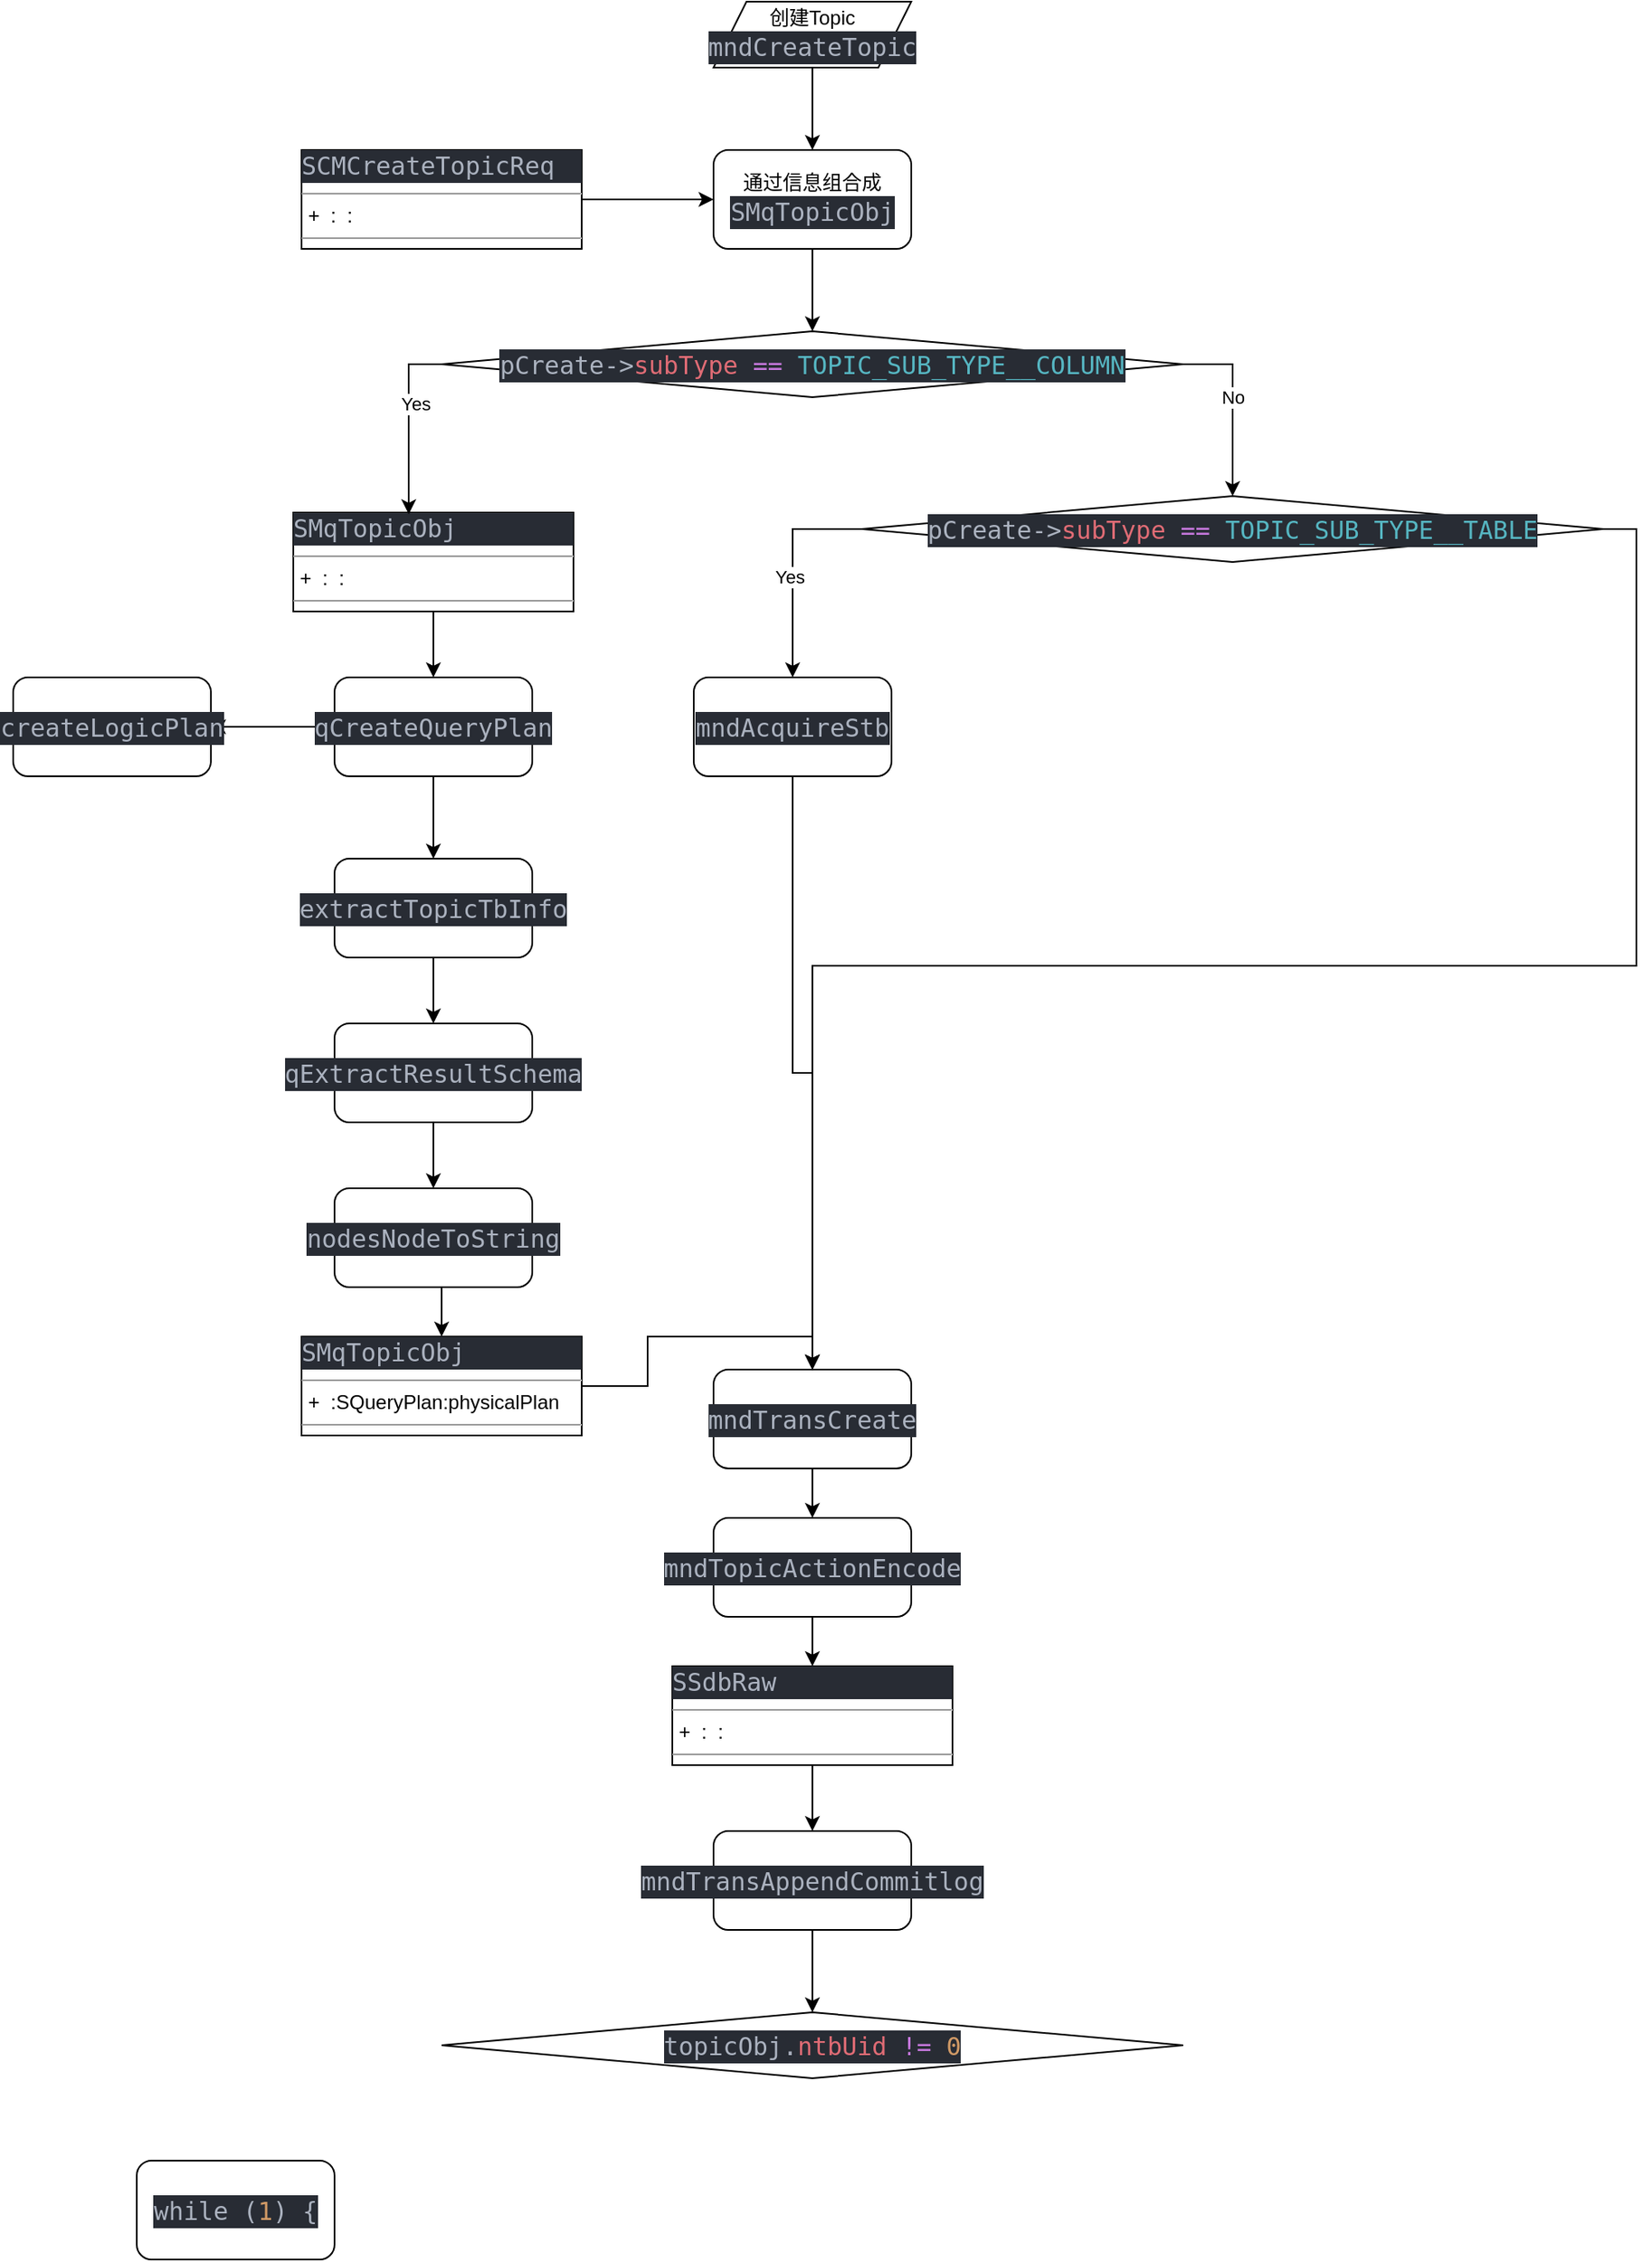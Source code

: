 <mxfile version="22.0.4" type="github">
  <diagram name="第 1 页" id="Yz7k1QRQxPCicQdh6aeH">
    <mxGraphModel dx="2284" dy="791" grid="1" gridSize="10" guides="1" tooltips="1" connect="1" arrows="1" fold="1" page="1" pageScale="1" pageWidth="850" pageHeight="1100" math="0" shadow="0">
      <root>
        <mxCell id="0" />
        <mxCell id="1" parent="0" />
        <mxCell id="jr1DzIWFsM0A-hUPOzlj-31" style="edgeStyle=orthogonalEdgeStyle;rounded=0;orthogonalLoop=1;jettySize=auto;html=1;exitX=0.5;exitY=1;exitDx=0;exitDy=0;entryX=0.5;entryY=0;entryDx=0;entryDy=0;" parent="1" source="jr1DzIWFsM0A-hUPOzlj-2" target="jr1DzIWFsM0A-hUPOzlj-6" edge="1">
          <mxGeometry relative="1" as="geometry" />
        </mxCell>
        <mxCell id="jr1DzIWFsM0A-hUPOzlj-2" value="&lt;div&gt;通过信息组合成&lt;/div&gt;&lt;div&gt;&lt;div style=&quot;color: rgb(171, 178, 191); background-color: rgb(40, 44, 52); font-family: &amp;quot;Cascadia Code&amp;quot;, &amp;quot;Cascadia Code&amp;quot;, monospace, &amp;quot;Droid Sans Mono&amp;quot;, &amp;quot;monospace&amp;quot;, monospace; font-weight: normal; font-size: 15px; line-height: 20px;&quot;&gt;&lt;div&gt;SMqTopicObj&lt;/div&gt;&lt;/div&gt;&lt;/div&gt;" style="rounded=1;whiteSpace=wrap;html=1;" parent="1" vertex="1">
          <mxGeometry x="320" y="200" width="120" height="60" as="geometry" />
        </mxCell>
        <mxCell id="jr1DzIWFsM0A-hUPOzlj-29" style="edgeStyle=orthogonalEdgeStyle;rounded=0;orthogonalLoop=1;jettySize=auto;html=1;entryX=0.5;entryY=0;entryDx=0;entryDy=0;" parent="1" source="jr1DzIWFsM0A-hUPOzlj-3" target="jr1DzIWFsM0A-hUPOzlj-2" edge="1">
          <mxGeometry relative="1" as="geometry" />
        </mxCell>
        <mxCell id="jr1DzIWFsM0A-hUPOzlj-3" value="&lt;div&gt;创建Topic&lt;/div&gt;&lt;div&gt;&lt;div style=&quot;color: rgb(171, 178, 191); background-color: rgb(40, 44, 52); font-family: &amp;quot;Cascadia Code&amp;quot;, &amp;quot;Cascadia Code&amp;quot;, monospace, &amp;quot;Droid Sans Mono&amp;quot;, &amp;quot;monospace&amp;quot;, monospace; font-weight: normal; font-size: 15px; line-height: 20px;&quot;&gt;&lt;div&gt;mndCreateTopic&lt;/div&gt;&lt;/div&gt;&lt;/div&gt;" style="shape=parallelogram;perimeter=parallelogramPerimeter;whiteSpace=wrap;html=1;fixedSize=1;" parent="1" vertex="1">
          <mxGeometry x="320" y="110" width="120" height="40" as="geometry" />
        </mxCell>
        <mxCell id="jr1DzIWFsM0A-hUPOzlj-30" style="edgeStyle=orthogonalEdgeStyle;rounded=0;orthogonalLoop=1;jettySize=auto;html=1;" parent="1" source="jr1DzIWFsM0A-hUPOzlj-5" target="jr1DzIWFsM0A-hUPOzlj-2" edge="1">
          <mxGeometry relative="1" as="geometry" />
        </mxCell>
        <mxCell id="jr1DzIWFsM0A-hUPOzlj-5" value="&lt;div style=&quot;color: rgb(171, 178, 191); background-color: rgb(40, 44, 52); font-family: &amp;quot;Cascadia Code&amp;quot;, &amp;quot;Cascadia Code&amp;quot;, monospace, &amp;quot;Droid Sans Mono&amp;quot;, &amp;quot;monospace&amp;quot;, monospace; font-weight: normal; font-size: 16px; line-height: 22px;&quot;&gt;&lt;div style=&quot;color: rgb(171, 178, 191); background-color: rgb(40, 44, 52); font-family: &amp;quot;Cascadia Code&amp;quot;, &amp;quot;Cascadia Code&amp;quot;, monospace, &amp;quot;Droid Sans Mono&amp;quot;, &amp;quot;monospace&amp;quot;, monospace; font-weight: normal; font-size: 15px; line-height: 20px;&quot;&gt;&lt;div&gt;SCMCreateTopicReq&lt;/div&gt;&lt;/div&gt;&lt;/div&gt;&lt;hr size=&quot;1&quot;&gt;&lt;p style=&quot;margin:0px;margin-left:4px;&quot;&gt;+&amp;nbsp; :&amp;nbsp; : &lt;br&gt;&lt;/p&gt;&lt;hr size=&quot;1&quot;&gt;" style="verticalAlign=top;align=left;overflow=fill;fontSize=12;fontFamily=Helvetica;html=1;whiteSpace=wrap;" parent="1" vertex="1">
          <mxGeometry x="70" y="200" width="170" height="60" as="geometry" />
        </mxCell>
        <mxCell id="jr1DzIWFsM0A-hUPOzlj-16" style="edgeStyle=orthogonalEdgeStyle;rounded=0;orthogonalLoop=1;jettySize=auto;html=1;exitX=1;exitY=0.5;exitDx=0;exitDy=0;" parent="1" source="jr1DzIWFsM0A-hUPOzlj-6" target="jr1DzIWFsM0A-hUPOzlj-14" edge="1">
          <mxGeometry relative="1" as="geometry" />
        </mxCell>
        <mxCell id="jr1DzIWFsM0A-hUPOzlj-17" value="No" style="edgeLabel;html=1;align=center;verticalAlign=middle;resizable=0;points=[];" parent="jr1DzIWFsM0A-hUPOzlj-16" vertex="1" connectable="0">
          <mxGeometry x="-0.091" relative="1" as="geometry">
            <mxPoint as="offset" />
          </mxGeometry>
        </mxCell>
        <mxCell id="jr1DzIWFsM0A-hUPOzlj-6" value="&lt;div style=&quot;color: rgb(171, 178, 191); background-color: rgb(40, 44, 52); font-family: &amp;quot;Cascadia Code&amp;quot;, &amp;quot;Cascadia Code&amp;quot;, monospace, &amp;quot;Droid Sans Mono&amp;quot;, &amp;quot;monospace&amp;quot;, monospace; font-weight: normal; font-size: 15px; line-height: 20px;&quot;&gt;&lt;div&gt;pCreate&lt;span style=&quot;color: #abb2bf;&quot;&gt;-&amp;gt;&lt;/span&gt;&lt;span style=&quot;color: #e06c75;&quot;&gt;subType&lt;/span&gt;&lt;span style=&quot;color: #abb2bf;&quot;&gt; &lt;/span&gt;&lt;span style=&quot;color: #c678dd;&quot;&gt;==&lt;/span&gt;&lt;span style=&quot;color: #abb2bf;&quot;&gt; &lt;/span&gt;&lt;span style=&quot;color: #56b6c2;&quot;&gt;TOPIC_SUB_TYPE__COLUMN&lt;/span&gt;&lt;/div&gt;&lt;/div&gt;" style="rhombus;whiteSpace=wrap;html=1;" parent="1" vertex="1">
          <mxGeometry x="155" y="310" width="450" height="40" as="geometry" />
        </mxCell>
        <mxCell id="jr1DzIWFsM0A-hUPOzlj-32" style="edgeStyle=orthogonalEdgeStyle;rounded=0;orthogonalLoop=1;jettySize=auto;html=1;exitX=0.5;exitY=1;exitDx=0;exitDy=0;entryX=0.5;entryY=0;entryDx=0;entryDy=0;" parent="1" source="jr1DzIWFsM0A-hUPOzlj-8" target="jr1DzIWFsM0A-hUPOzlj-9" edge="1">
          <mxGeometry relative="1" as="geometry" />
        </mxCell>
        <mxCell id="jr1DzIWFsM0A-hUPOzlj-8" value="&lt;div style=&quot;color: rgb(171, 178, 191); background-color: rgb(40, 44, 52); font-family: &amp;quot;Cascadia Code&amp;quot;, &amp;quot;Cascadia Code&amp;quot;, monospace, &amp;quot;Droid Sans Mono&amp;quot;, &amp;quot;monospace&amp;quot;, monospace; font-weight: normal; font-size: 16px; line-height: 22px;&quot;&gt;&lt;div style=&quot;color: rgb(171, 178, 191); background-color: rgb(40, 44, 52); font-family: &amp;quot;Cascadia Code&amp;quot;, &amp;quot;Cascadia Code&amp;quot;, monospace, &amp;quot;Droid Sans Mono&amp;quot;, &amp;quot;monospace&amp;quot;, monospace; font-weight: normal; font-size: 15px; line-height: 20px;&quot;&gt;&lt;div&gt;&lt;div style=&quot;color: rgb(171, 178, 191); background-color: rgb(40, 44, 52); font-family: &amp;quot;Cascadia Code&amp;quot;, &amp;quot;Cascadia Code&amp;quot;, monospace, &amp;quot;Droid Sans Mono&amp;quot;, &amp;quot;monospace&amp;quot;, monospace; font-weight: normal; font-size: 15px; line-height: 20px;&quot;&gt;&lt;div&gt;SMqTopicObj&lt;/div&gt;&lt;/div&gt;&lt;/div&gt;&lt;/div&gt;&lt;/div&gt;&lt;hr size=&quot;1&quot;&gt;&lt;p style=&quot;margin:0px;margin-left:4px;&quot;&gt;+&amp;nbsp; :&amp;nbsp; : &lt;br&gt;&lt;/p&gt;&lt;hr size=&quot;1&quot;&gt;" style="verticalAlign=top;align=left;overflow=fill;fontSize=12;fontFamily=Helvetica;html=1;whiteSpace=wrap;" parent="1" vertex="1">
          <mxGeometry x="65" y="420" width="170" height="60" as="geometry" />
        </mxCell>
        <mxCell id="jr1DzIWFsM0A-hUPOzlj-33" style="edgeStyle=orthogonalEdgeStyle;rounded=0;orthogonalLoop=1;jettySize=auto;html=1;exitX=0.5;exitY=1;exitDx=0;exitDy=0;entryX=0.5;entryY=0;entryDx=0;entryDy=0;" parent="1" source="jr1DzIWFsM0A-hUPOzlj-9" target="jr1DzIWFsM0A-hUPOzlj-11" edge="1">
          <mxGeometry relative="1" as="geometry" />
        </mxCell>
        <mxCell id="jr1DzIWFsM0A-hUPOzlj-37" style="edgeStyle=orthogonalEdgeStyle;rounded=0;orthogonalLoop=1;jettySize=auto;html=1;entryX=1;entryY=0.5;entryDx=0;entryDy=0;" parent="1" source="jr1DzIWFsM0A-hUPOzlj-9" target="jr1DzIWFsM0A-hUPOzlj-10" edge="1">
          <mxGeometry relative="1" as="geometry" />
        </mxCell>
        <mxCell id="jr1DzIWFsM0A-hUPOzlj-9" value="&lt;div style=&quot;color: rgb(171, 178, 191); background-color: rgb(40, 44, 52); font-family: &amp;quot;Cascadia Code&amp;quot;, &amp;quot;Cascadia Code&amp;quot;, monospace, &amp;quot;Droid Sans Mono&amp;quot;, &amp;quot;monospace&amp;quot;, monospace; font-weight: normal; font-size: 15px; line-height: 20px;&quot;&gt;&lt;div&gt;qCreateQueryPlan&lt;/div&gt;&lt;/div&gt;" style="rounded=1;whiteSpace=wrap;html=1;" parent="1" vertex="1">
          <mxGeometry x="90" y="520" width="120" height="60" as="geometry" />
        </mxCell>
        <mxCell id="jr1DzIWFsM0A-hUPOzlj-10" value="&lt;div style=&quot;color: rgb(171, 178, 191); background-color: rgb(40, 44, 52); font-family: &amp;quot;Cascadia Code&amp;quot;, &amp;quot;Cascadia Code&amp;quot;, monospace, &amp;quot;Droid Sans Mono&amp;quot;, &amp;quot;monospace&amp;quot;, monospace; font-weight: normal; font-size: 15px; line-height: 20px;&quot;&gt;&lt;div&gt;createLogicPlan&lt;/div&gt;&lt;/div&gt;" style="rounded=1;whiteSpace=wrap;html=1;" parent="1" vertex="1">
          <mxGeometry x="-105" y="520" width="120" height="60" as="geometry" />
        </mxCell>
        <mxCell id="jr1DzIWFsM0A-hUPOzlj-34" style="edgeStyle=orthogonalEdgeStyle;rounded=0;orthogonalLoop=1;jettySize=auto;html=1;exitX=0.5;exitY=1;exitDx=0;exitDy=0;entryX=0.5;entryY=0;entryDx=0;entryDy=0;" parent="1" source="jr1DzIWFsM0A-hUPOzlj-11" target="jr1DzIWFsM0A-hUPOzlj-12" edge="1">
          <mxGeometry relative="1" as="geometry" />
        </mxCell>
        <mxCell id="jr1DzIWFsM0A-hUPOzlj-11" value="&lt;div style=&quot;color: rgb(171, 178, 191); background-color: rgb(40, 44, 52); font-family: &amp;quot;Cascadia Code&amp;quot;, &amp;quot;Cascadia Code&amp;quot;, monospace, &amp;quot;Droid Sans Mono&amp;quot;, &amp;quot;monospace&amp;quot;, monospace; font-weight: normal; font-size: 15px; line-height: 20px;&quot;&gt;&lt;div&gt;extractTopicTbInfo&lt;/div&gt;&lt;/div&gt;" style="rounded=1;whiteSpace=wrap;html=1;" parent="1" vertex="1">
          <mxGeometry x="90" y="630" width="120" height="60" as="geometry" />
        </mxCell>
        <mxCell id="jr1DzIWFsM0A-hUPOzlj-35" style="edgeStyle=orthogonalEdgeStyle;rounded=0;orthogonalLoop=1;jettySize=auto;html=1;exitX=0.5;exitY=1;exitDx=0;exitDy=0;entryX=0.5;entryY=0;entryDx=0;entryDy=0;" parent="1" source="jr1DzIWFsM0A-hUPOzlj-12" target="jr1DzIWFsM0A-hUPOzlj-13" edge="1">
          <mxGeometry relative="1" as="geometry" />
        </mxCell>
        <mxCell id="jr1DzIWFsM0A-hUPOzlj-12" value="&lt;div style=&quot;color: rgb(171, 178, 191); background-color: rgb(40, 44, 52); font-family: &amp;quot;Cascadia Code&amp;quot;, &amp;quot;Cascadia Code&amp;quot;, monospace, &amp;quot;Droid Sans Mono&amp;quot;, &amp;quot;monospace&amp;quot;, monospace; font-weight: normal; font-size: 15px; line-height: 20px;&quot;&gt;&lt;div&gt;qExtractResultSchema&lt;/div&gt;&lt;/div&gt;" style="rounded=1;whiteSpace=wrap;html=1;" parent="1" vertex="1">
          <mxGeometry x="90" y="730" width="120" height="60" as="geometry" />
        </mxCell>
        <mxCell id="6Bw1dsyBY7EjmuhepN1n-3" style="edgeStyle=orthogonalEdgeStyle;rounded=0;orthogonalLoop=1;jettySize=auto;html=1;exitX=0.5;exitY=1;exitDx=0;exitDy=0;entryX=0.5;entryY=0;entryDx=0;entryDy=0;" edge="1" parent="1" source="jr1DzIWFsM0A-hUPOzlj-13" target="6Bw1dsyBY7EjmuhepN1n-1">
          <mxGeometry relative="1" as="geometry" />
        </mxCell>
        <mxCell id="jr1DzIWFsM0A-hUPOzlj-13" value="&lt;div style=&quot;color: rgb(171, 178, 191); background-color: rgb(40, 44, 52); font-family: &amp;quot;Cascadia Code&amp;quot;, &amp;quot;Cascadia Code&amp;quot;, monospace, &amp;quot;Droid Sans Mono&amp;quot;, &amp;quot;monospace&amp;quot;, monospace; font-weight: normal; font-size: 15px; line-height: 20px;&quot;&gt;&lt;div&gt;nodesNodeToString&lt;/div&gt;&lt;/div&gt;" style="rounded=1;whiteSpace=wrap;html=1;" parent="1" vertex="1">
          <mxGeometry x="90" y="830" width="120" height="60" as="geometry" />
        </mxCell>
        <mxCell id="jr1DzIWFsM0A-hUPOzlj-20" style="edgeStyle=orthogonalEdgeStyle;rounded=0;orthogonalLoop=1;jettySize=auto;html=1;exitX=0;exitY=0.5;exitDx=0;exitDy=0;entryX=0.5;entryY=0;entryDx=0;entryDy=0;" parent="1" source="jr1DzIWFsM0A-hUPOzlj-14" target="jr1DzIWFsM0A-hUPOzlj-19" edge="1">
          <mxGeometry relative="1" as="geometry" />
        </mxCell>
        <mxCell id="jr1DzIWFsM0A-hUPOzlj-21" value="Yes" style="edgeLabel;html=1;align=center;verticalAlign=middle;resizable=0;points=[];" parent="jr1DzIWFsM0A-hUPOzlj-20" vertex="1" connectable="0">
          <mxGeometry x="0.071" y="-2" relative="1" as="geometry">
            <mxPoint as="offset" />
          </mxGeometry>
        </mxCell>
        <mxCell id="6Bw1dsyBY7EjmuhepN1n-5" style="edgeStyle=orthogonalEdgeStyle;rounded=0;orthogonalLoop=1;jettySize=auto;html=1;exitX=1;exitY=0.5;exitDx=0;exitDy=0;" edge="1" parent="1" source="jr1DzIWFsM0A-hUPOzlj-14" target="jr1DzIWFsM0A-hUPOzlj-22">
          <mxGeometry relative="1" as="geometry" />
        </mxCell>
        <mxCell id="jr1DzIWFsM0A-hUPOzlj-14" value="&lt;div style=&quot;color: rgb(171, 178, 191); background-color: rgb(40, 44, 52); font-family: &amp;quot;Cascadia Code&amp;quot;, &amp;quot;Cascadia Code&amp;quot;, monospace, &amp;quot;Droid Sans Mono&amp;quot;, &amp;quot;monospace&amp;quot;, monospace; font-weight: normal; font-size: 15px; line-height: 20px;&quot;&gt;&lt;div&gt;pCreate&lt;span style=&quot;color: #abb2bf;&quot;&gt;-&amp;gt;&lt;/span&gt;&lt;span style=&quot;color: #e06c75;&quot;&gt;subType&lt;/span&gt;&lt;span style=&quot;color: #abb2bf;&quot;&gt; &lt;/span&gt;&lt;span style=&quot;color: #c678dd;&quot;&gt;==&lt;/span&gt;&lt;span style=&quot;color: #abb2bf;&quot;&gt; &lt;/span&gt;&lt;span style=&quot;color: #56b6c2;&quot;&gt;TOPIC_SUB_TYPE__TABLE&lt;/span&gt;&lt;/div&gt;&lt;/div&gt;" style="rhombus;whiteSpace=wrap;html=1;" parent="1" vertex="1">
          <mxGeometry x="410" y="410" width="450" height="40" as="geometry" />
        </mxCell>
        <mxCell id="jr1DzIWFsM0A-hUPOzlj-15" style="edgeStyle=orthogonalEdgeStyle;rounded=0;orthogonalLoop=1;jettySize=auto;html=1;exitX=0;exitY=0.5;exitDx=0;exitDy=0;entryX=0.412;entryY=0.017;entryDx=0;entryDy=0;entryPerimeter=0;" parent="1" source="jr1DzIWFsM0A-hUPOzlj-6" target="jr1DzIWFsM0A-hUPOzlj-8" edge="1">
          <mxGeometry relative="1" as="geometry" />
        </mxCell>
        <mxCell id="jr1DzIWFsM0A-hUPOzlj-18" value="Yes" style="edgeLabel;html=1;align=center;verticalAlign=middle;resizable=0;points=[];" parent="jr1DzIWFsM0A-hUPOzlj-15" vertex="1" connectable="0">
          <mxGeometry x="-0.206" y="4" relative="1" as="geometry">
            <mxPoint as="offset" />
          </mxGeometry>
        </mxCell>
        <mxCell id="6Bw1dsyBY7EjmuhepN1n-6" style="edgeStyle=orthogonalEdgeStyle;rounded=0;orthogonalLoop=1;jettySize=auto;html=1;" edge="1" parent="1" source="jr1DzIWFsM0A-hUPOzlj-19" target="jr1DzIWFsM0A-hUPOzlj-22">
          <mxGeometry relative="1" as="geometry" />
        </mxCell>
        <mxCell id="jr1DzIWFsM0A-hUPOzlj-19" value="&lt;div style=&quot;color: rgb(171, 178, 191); background-color: rgb(40, 44, 52); font-family: &amp;quot;Cascadia Code&amp;quot;, &amp;quot;Cascadia Code&amp;quot;, monospace, &amp;quot;Droid Sans Mono&amp;quot;, &amp;quot;monospace&amp;quot;, monospace; font-weight: normal; font-size: 15px; line-height: 20px;&quot;&gt;&lt;div&gt;mndAcquireStb&lt;/div&gt;&lt;/div&gt;" style="rounded=1;whiteSpace=wrap;html=1;" parent="1" vertex="1">
          <mxGeometry x="308" y="520" width="120" height="60" as="geometry" />
        </mxCell>
        <mxCell id="jr1DzIWFsM0A-hUPOzlj-42" style="edgeStyle=orthogonalEdgeStyle;rounded=0;orthogonalLoop=1;jettySize=auto;html=1;exitX=0.5;exitY=1;exitDx=0;exitDy=0;entryX=0.5;entryY=0;entryDx=0;entryDy=0;" parent="1" source="jr1DzIWFsM0A-hUPOzlj-22" target="jr1DzIWFsM0A-hUPOzlj-24" edge="1">
          <mxGeometry relative="1" as="geometry" />
        </mxCell>
        <mxCell id="jr1DzIWFsM0A-hUPOzlj-22" value="&lt;div style=&quot;color: rgb(171, 178, 191); background-color: rgb(40, 44, 52); font-family: &amp;quot;Cascadia Code&amp;quot;, &amp;quot;Cascadia Code&amp;quot;, monospace, &amp;quot;Droid Sans Mono&amp;quot;, &amp;quot;monospace&amp;quot;, monospace; font-weight: normal; font-size: 15px; line-height: 20px;&quot;&gt;&lt;div&gt;mndTransCreate&lt;/div&gt;&lt;/div&gt;" style="rounded=1;whiteSpace=wrap;html=1;" parent="1" vertex="1">
          <mxGeometry x="320" y="940" width="120" height="60" as="geometry" />
        </mxCell>
        <mxCell id="jr1DzIWFsM0A-hUPOzlj-43" style="edgeStyle=orthogonalEdgeStyle;rounded=0;orthogonalLoop=1;jettySize=auto;html=1;exitX=0.5;exitY=1;exitDx=0;exitDy=0;" parent="1" source="jr1DzIWFsM0A-hUPOzlj-24" target="jr1DzIWFsM0A-hUPOzlj-25" edge="1">
          <mxGeometry relative="1" as="geometry" />
        </mxCell>
        <mxCell id="jr1DzIWFsM0A-hUPOzlj-24" value="&lt;div style=&quot;color: rgb(171, 178, 191); background-color: rgb(40, 44, 52); font-family: &amp;quot;Cascadia Code&amp;quot;, &amp;quot;Cascadia Code&amp;quot;, monospace, &amp;quot;Droid Sans Mono&amp;quot;, &amp;quot;monospace&amp;quot;, monospace; font-weight: normal; font-size: 15px; line-height: 20px;&quot;&gt;&lt;div&gt;mndTopicActionEncode&lt;/div&gt;&lt;/div&gt;" style="rounded=1;whiteSpace=wrap;html=1;" parent="1" vertex="1">
          <mxGeometry x="320" y="1030" width="120" height="60" as="geometry" />
        </mxCell>
        <mxCell id="jr1DzIWFsM0A-hUPOzlj-44" style="edgeStyle=orthogonalEdgeStyle;rounded=0;orthogonalLoop=1;jettySize=auto;html=1;exitX=0.5;exitY=1;exitDx=0;exitDy=0;" parent="1" source="jr1DzIWFsM0A-hUPOzlj-25" target="jr1DzIWFsM0A-hUPOzlj-26" edge="1">
          <mxGeometry relative="1" as="geometry" />
        </mxCell>
        <mxCell id="jr1DzIWFsM0A-hUPOzlj-25" value="&lt;div style=&quot;color: rgb(171, 178, 191); background-color: rgb(40, 44, 52); font-family: &amp;quot;Cascadia Code&amp;quot;, &amp;quot;Cascadia Code&amp;quot;, monospace, &amp;quot;Droid Sans Mono&amp;quot;, &amp;quot;monospace&amp;quot;, monospace; font-weight: normal; font-size: 16px; line-height: 22px;&quot;&gt;&lt;div style=&quot;color: rgb(171, 178, 191); background-color: rgb(40, 44, 52); font-family: &amp;quot;Cascadia Code&amp;quot;, &amp;quot;Cascadia Code&amp;quot;, monospace, &amp;quot;Droid Sans Mono&amp;quot;, &amp;quot;monospace&amp;quot;, monospace; font-weight: normal; font-size: 15px; line-height: 20px;&quot;&gt;&lt;div&gt;&lt;div style=&quot;color: rgb(171, 178, 191); background-color: rgb(40, 44, 52); font-family: &amp;quot;Cascadia Code&amp;quot;, &amp;quot;Cascadia Code&amp;quot;, monospace, &amp;quot;Droid Sans Mono&amp;quot;, &amp;quot;monospace&amp;quot;, monospace; font-weight: normal; font-size: 15px; line-height: 20px;&quot;&gt;&lt;div&gt;SSdbRaw&lt;/div&gt;&lt;/div&gt;&lt;/div&gt;&lt;/div&gt;&lt;/div&gt;&lt;hr size=&quot;1&quot;&gt;&lt;p style=&quot;margin:0px;margin-left:4px;&quot;&gt;+&amp;nbsp; :&amp;nbsp; : &lt;br&gt;&lt;/p&gt;&lt;hr size=&quot;1&quot;&gt;" style="verticalAlign=top;align=left;overflow=fill;fontSize=12;fontFamily=Helvetica;html=1;whiteSpace=wrap;" parent="1" vertex="1">
          <mxGeometry x="295" y="1120" width="170" height="60" as="geometry" />
        </mxCell>
        <mxCell id="jr1DzIWFsM0A-hUPOzlj-26" value="&lt;div style=&quot;color: rgb(171, 178, 191); background-color: rgb(40, 44, 52); font-family: &amp;quot;Cascadia Code&amp;quot;, &amp;quot;Cascadia Code&amp;quot;, monospace, &amp;quot;Droid Sans Mono&amp;quot;, &amp;quot;monospace&amp;quot;, monospace; font-weight: normal; font-size: 15px; line-height: 20px;&quot;&gt;&lt;div&gt;mndTransAppendCommitlog&lt;/div&gt;&lt;/div&gt;" style="rounded=1;whiteSpace=wrap;html=1;" parent="1" vertex="1">
          <mxGeometry x="320" y="1220" width="120" height="60" as="geometry" />
        </mxCell>
        <mxCell id="jr1DzIWFsM0A-hUPOzlj-27" value="&lt;div style=&quot;color: rgb(171, 178, 191); background-color: rgb(40, 44, 52); font-family: &amp;quot;Cascadia Code&amp;quot;, &amp;quot;Cascadia Code&amp;quot;, monospace, &amp;quot;Droid Sans Mono&amp;quot;, &amp;quot;monospace&amp;quot;, monospace; font-weight: normal; font-size: 15px; line-height: 20px;&quot;&gt;&lt;div&gt;topicObj&lt;span style=&quot;color: #abb2bf;&quot;&gt;.&lt;/span&gt;&lt;span style=&quot;color: #e06c75;&quot;&gt;ntbUid&lt;/span&gt;&lt;span style=&quot;color: #abb2bf;&quot;&gt; &lt;/span&gt;&lt;span style=&quot;color: #c678dd;&quot;&gt;!=&lt;/span&gt;&lt;span style=&quot;color: #abb2bf;&quot;&gt; &lt;/span&gt;&lt;span style=&quot;color: #d19a66;&quot;&gt;0&lt;/span&gt;&lt;/div&gt;&lt;/div&gt;" style="rhombus;whiteSpace=wrap;html=1;" parent="1" vertex="1">
          <mxGeometry x="155" y="1330" width="450" height="40" as="geometry" />
        </mxCell>
        <mxCell id="jr1DzIWFsM0A-hUPOzlj-28" value="&lt;div style=&quot;color: rgb(171, 178, 191); background-color: rgb(40, 44, 52); font-family: &amp;quot;Cascadia Code&amp;quot;, &amp;quot;Cascadia Code&amp;quot;, monospace, &amp;quot;Droid Sans Mono&amp;quot;, &amp;quot;monospace&amp;quot;, monospace; font-weight: normal; font-size: 15px; line-height: 20px;&quot;&gt;&lt;div&gt;while&lt;span style=&quot;color: #abb2bf;&quot;&gt; (&lt;/span&gt;&lt;span style=&quot;color: #d19a66;&quot;&gt;1&lt;/span&gt;&lt;span style=&quot;color: #abb2bf;&quot;&gt;) {&lt;/span&gt;&lt;/div&gt;&lt;/div&gt;" style="rounded=1;whiteSpace=wrap;html=1;" parent="1" vertex="1">
          <mxGeometry x="-30" y="1420" width="120" height="60" as="geometry" />
        </mxCell>
        <mxCell id="jr1DzIWFsM0A-hUPOzlj-45" style="edgeStyle=orthogonalEdgeStyle;rounded=0;orthogonalLoop=1;jettySize=auto;html=1;exitX=0.5;exitY=1;exitDx=0;exitDy=0;" parent="1" source="jr1DzIWFsM0A-hUPOzlj-26" target="jr1DzIWFsM0A-hUPOzlj-27" edge="1">
          <mxGeometry relative="1" as="geometry">
            <mxPoint x="380.15" y="1330" as="targetPoint" />
          </mxGeometry>
        </mxCell>
        <mxCell id="6Bw1dsyBY7EjmuhepN1n-4" style="edgeStyle=orthogonalEdgeStyle;rounded=0;orthogonalLoop=1;jettySize=auto;html=1;exitX=1;exitY=0.5;exitDx=0;exitDy=0;entryX=0.5;entryY=0;entryDx=0;entryDy=0;" edge="1" parent="1" source="6Bw1dsyBY7EjmuhepN1n-1" target="jr1DzIWFsM0A-hUPOzlj-22">
          <mxGeometry relative="1" as="geometry" />
        </mxCell>
        <mxCell id="6Bw1dsyBY7EjmuhepN1n-1" value="&lt;div style=&quot;color: rgb(171, 178, 191); background-color: rgb(40, 44, 52); font-family: &amp;quot;Cascadia Code&amp;quot;, &amp;quot;Cascadia Code&amp;quot;, monospace, &amp;quot;Droid Sans Mono&amp;quot;, &amp;quot;monospace&amp;quot;, monospace; font-weight: normal; font-size: 16px; line-height: 22px;&quot;&gt;&lt;div style=&quot;color: rgb(171, 178, 191); background-color: rgb(40, 44, 52); font-family: &amp;quot;Cascadia Code&amp;quot;, &amp;quot;Cascadia Code&amp;quot;, monospace, &amp;quot;Droid Sans Mono&amp;quot;, &amp;quot;monospace&amp;quot;, monospace; font-weight: normal; font-size: 15px; line-height: 20px;&quot;&gt;&lt;div&gt;&lt;div style=&quot;color: rgb(171, 178, 191); background-color: rgb(40, 44, 52); font-family: &amp;quot;Cascadia Code&amp;quot;, &amp;quot;Cascadia Code&amp;quot;, monospace, &amp;quot;Droid Sans Mono&amp;quot;, &amp;quot;monospace&amp;quot;, monospace; font-weight: normal; font-size: 15px; line-height: 20px;&quot;&gt;&lt;div&gt;SMqTopicObj&lt;/div&gt;&lt;/div&gt;&lt;/div&gt;&lt;/div&gt;&lt;/div&gt;&lt;hr size=&quot;1&quot;&gt;&lt;p style=&quot;margin:0px;margin-left:4px;&quot;&gt;+&amp;nbsp; :SQueryPlan:physicalPlan&lt;/p&gt;&lt;hr size=&quot;1&quot;&gt;" style="verticalAlign=top;align=left;overflow=fill;fontSize=12;fontFamily=Helvetica;html=1;whiteSpace=wrap;" vertex="1" parent="1">
          <mxGeometry x="70" y="920" width="170" height="60" as="geometry" />
        </mxCell>
      </root>
    </mxGraphModel>
  </diagram>
</mxfile>
